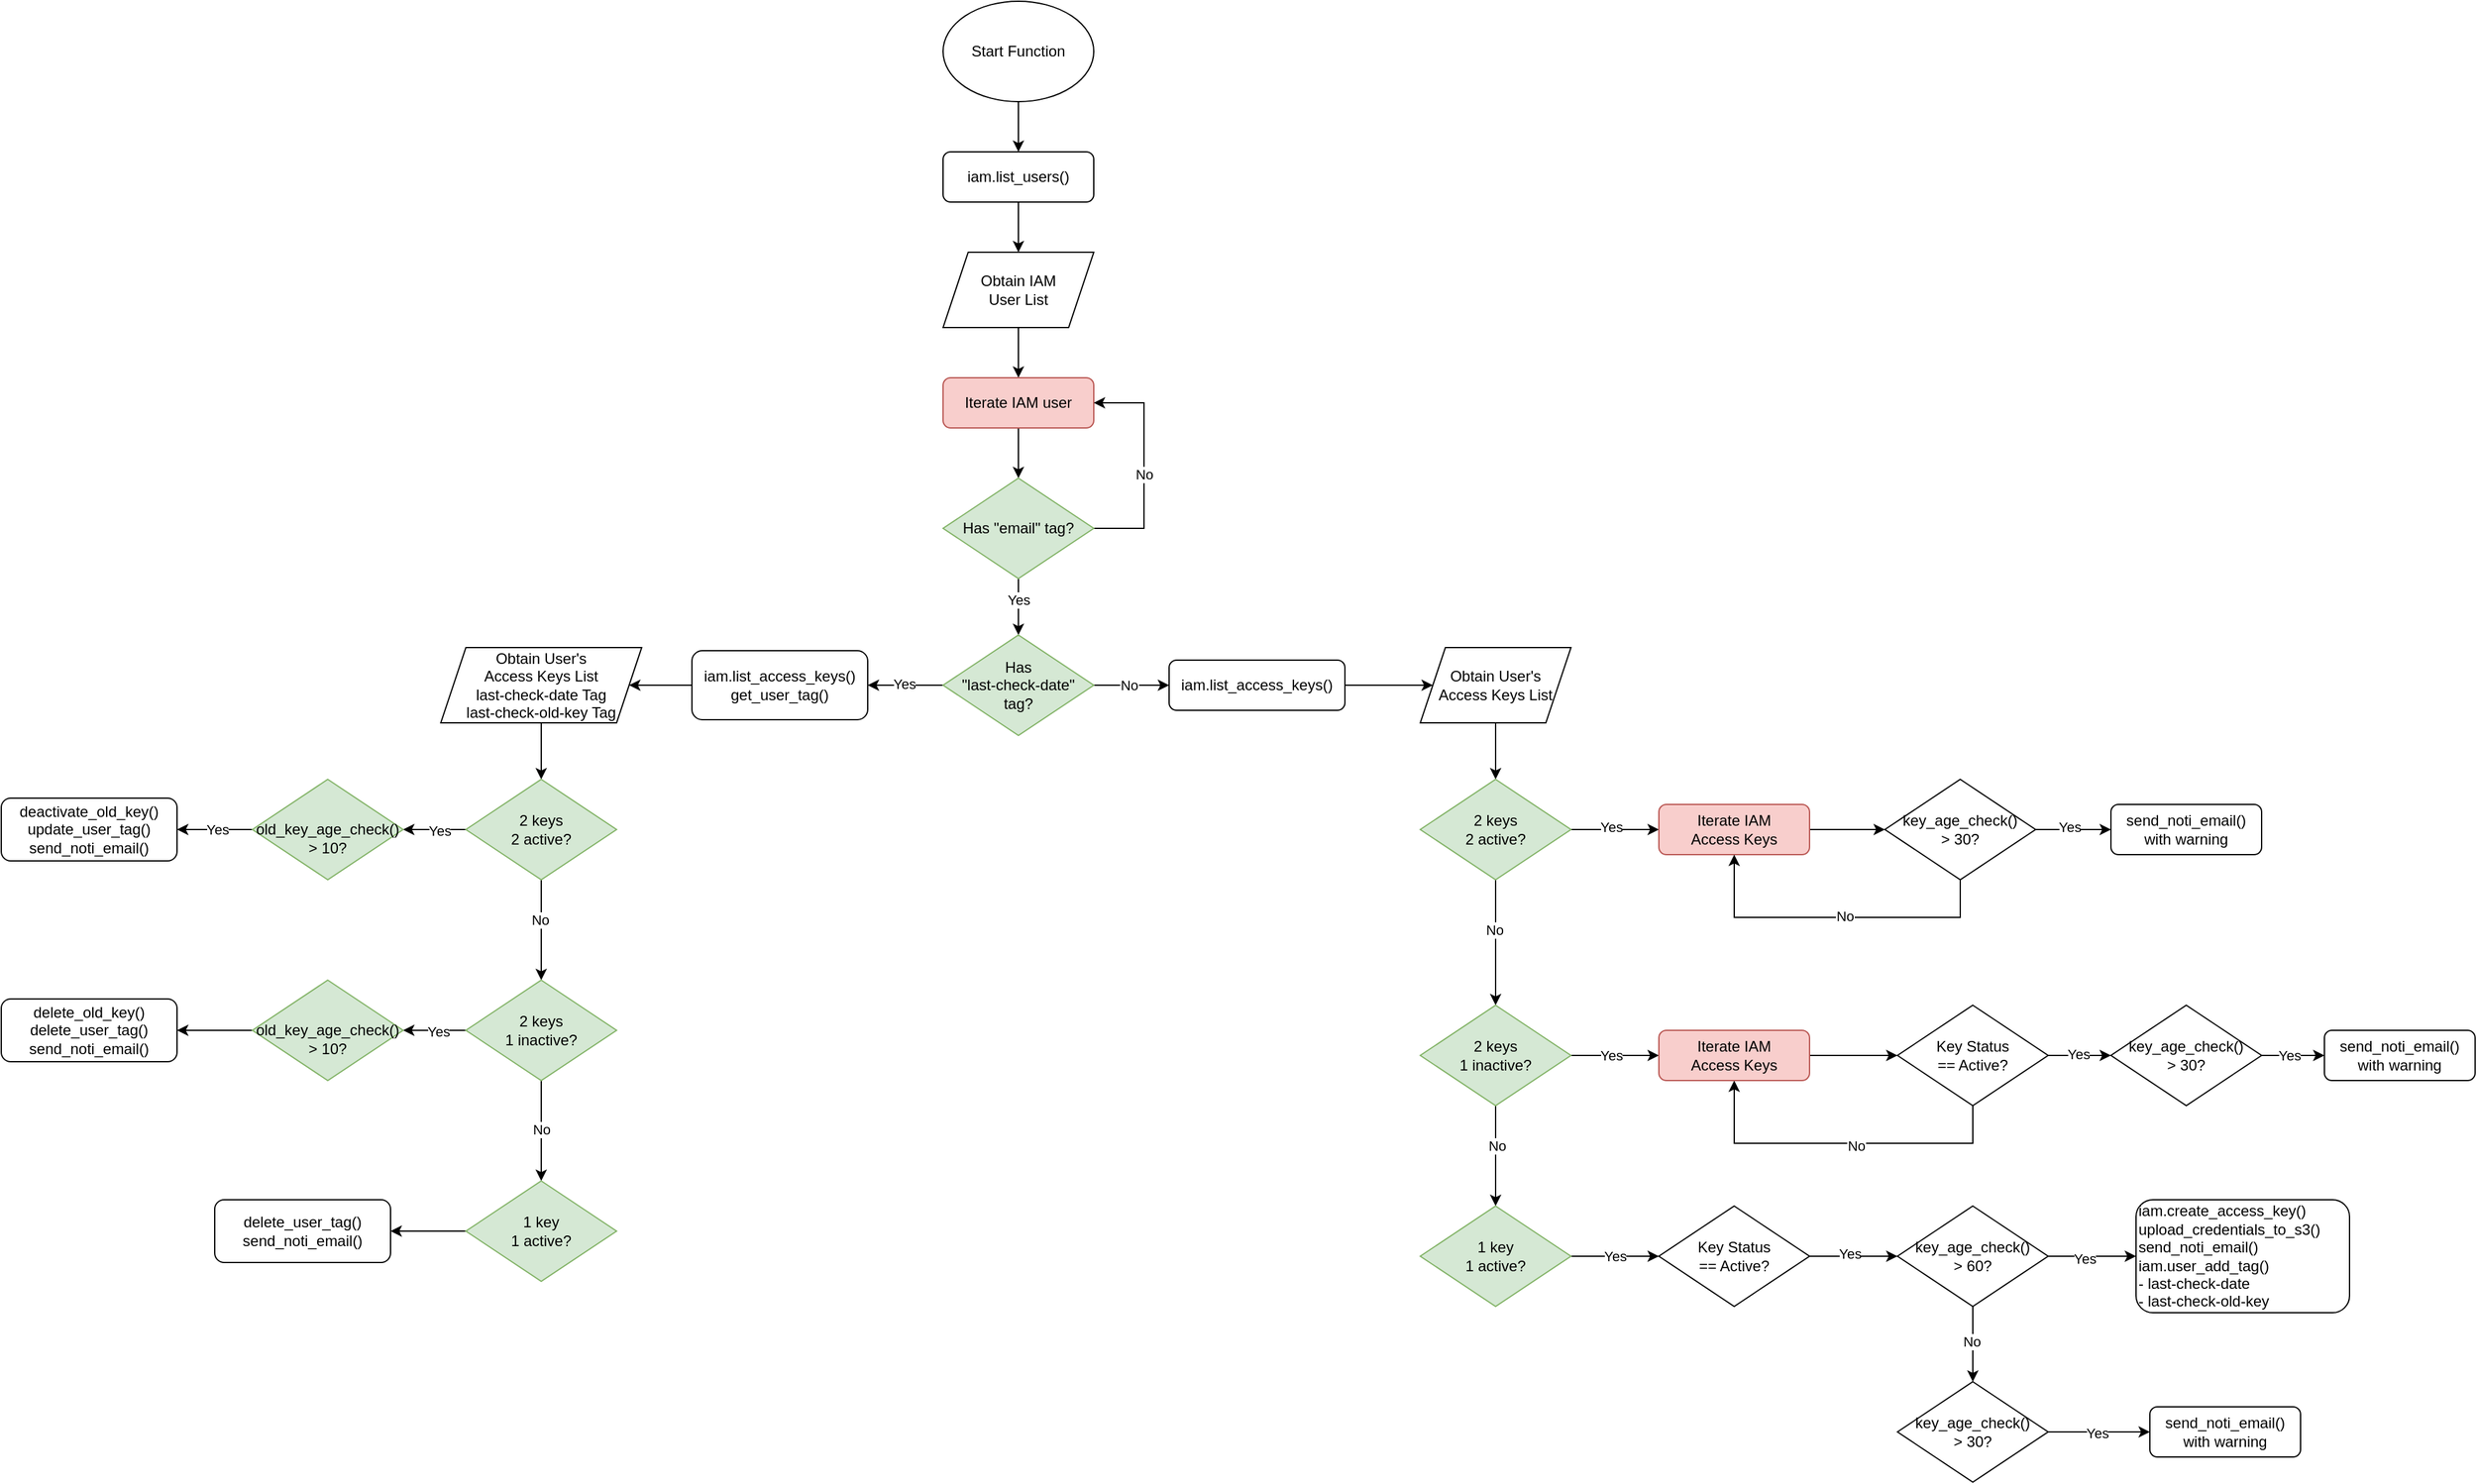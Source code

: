 <mxfile version="13.7.3" type="device"><diagram id="C5RBs43oDa-KdzZeNtuy" name="Page-1"><mxGraphModel dx="1752" dy="735" grid="1" gridSize="10" guides="1" tooltips="1" connect="1" arrows="1" fold="1" page="1" pageScale="1" pageWidth="827" pageHeight="1169" math="0" shadow="0"><root><mxCell id="WIyWlLk6GJQsqaUBKTNV-0"/><mxCell id="WIyWlLk6GJQsqaUBKTNV-1" parent="WIyWlLk6GJQsqaUBKTNV-0"/><mxCell id="tlJE_AFzqLbYEdbfn_41-3" style="edgeStyle=orthogonalEdgeStyle;rounded=0;orthogonalLoop=1;jettySize=auto;html=1;entryX=0.5;entryY=0;entryDx=0;entryDy=0;" edge="1" parent="WIyWlLk6GJQsqaUBKTNV-1" source="tlJE_AFzqLbYEdbfn_41-0" target="tlJE_AFzqLbYEdbfn_41-2"><mxGeometry relative="1" as="geometry"/></mxCell><mxCell id="tlJE_AFzqLbYEdbfn_41-0" value="Start Function" style="ellipse;whiteSpace=wrap;html=1;" vertex="1" parent="WIyWlLk6GJQsqaUBKTNV-1"><mxGeometry x="280" y="80" width="120" height="80" as="geometry"/></mxCell><mxCell id="tlJE_AFzqLbYEdbfn_41-6" style="edgeStyle=orthogonalEdgeStyle;rounded=0;orthogonalLoop=1;jettySize=auto;html=1;entryX=0.5;entryY=0;entryDx=0;entryDy=0;" edge="1" parent="WIyWlLk6GJQsqaUBKTNV-1" source="tlJE_AFzqLbYEdbfn_41-1" target="tlJE_AFzqLbYEdbfn_41-5"><mxGeometry relative="1" as="geometry"/></mxCell><mxCell id="tlJE_AFzqLbYEdbfn_41-1" value="Obtain IAM &lt;br&gt;User List" style="shape=parallelogram;perimeter=parallelogramPerimeter;whiteSpace=wrap;html=1;fixedSize=1;" vertex="1" parent="WIyWlLk6GJQsqaUBKTNV-1"><mxGeometry x="280" y="280" width="120" height="60" as="geometry"/></mxCell><mxCell id="tlJE_AFzqLbYEdbfn_41-4" style="edgeStyle=orthogonalEdgeStyle;rounded=0;orthogonalLoop=1;jettySize=auto;html=1;entryX=0.5;entryY=0;entryDx=0;entryDy=0;" edge="1" parent="WIyWlLk6GJQsqaUBKTNV-1" source="tlJE_AFzqLbYEdbfn_41-2" target="tlJE_AFzqLbYEdbfn_41-1"><mxGeometry relative="1" as="geometry"/></mxCell><mxCell id="tlJE_AFzqLbYEdbfn_41-2" value="iam.list_users()" style="rounded=1;whiteSpace=wrap;html=1;" vertex="1" parent="WIyWlLk6GJQsqaUBKTNV-1"><mxGeometry x="280" y="200" width="120" height="40" as="geometry"/></mxCell><mxCell id="tlJE_AFzqLbYEdbfn_41-8" style="edgeStyle=orthogonalEdgeStyle;rounded=0;orthogonalLoop=1;jettySize=auto;html=1;entryX=0.5;entryY=0;entryDx=0;entryDy=0;" edge="1" parent="WIyWlLk6GJQsqaUBKTNV-1" source="tlJE_AFzqLbYEdbfn_41-5" target="tlJE_AFzqLbYEdbfn_41-7"><mxGeometry relative="1" as="geometry"/></mxCell><mxCell id="tlJE_AFzqLbYEdbfn_41-5" value="Iterate IAM user" style="rounded=1;whiteSpace=wrap;html=1;fillColor=#f8cecc;strokeColor=#b85450;" vertex="1" parent="WIyWlLk6GJQsqaUBKTNV-1"><mxGeometry x="280" y="380" width="120" height="40" as="geometry"/></mxCell><mxCell id="tlJE_AFzqLbYEdbfn_41-10" value="" style="edgeStyle=orthogonalEdgeStyle;rounded=0;orthogonalLoop=1;jettySize=auto;html=1;" edge="1" parent="WIyWlLk6GJQsqaUBKTNV-1" source="tlJE_AFzqLbYEdbfn_41-7" target="tlJE_AFzqLbYEdbfn_41-9"><mxGeometry relative="1" as="geometry"/></mxCell><mxCell id="tlJE_AFzqLbYEdbfn_41-11" value="Yes" style="edgeLabel;html=1;align=center;verticalAlign=middle;resizable=0;points=[];" vertex="1" connectable="0" parent="tlJE_AFzqLbYEdbfn_41-10"><mxGeometry x="-0.275" relative="1" as="geometry"><mxPoint as="offset"/></mxGeometry></mxCell><mxCell id="tlJE_AFzqLbYEdbfn_41-12" style="edgeStyle=orthogonalEdgeStyle;rounded=0;orthogonalLoop=1;jettySize=auto;html=1;entryX=1;entryY=0.5;entryDx=0;entryDy=0;" edge="1" parent="WIyWlLk6GJQsqaUBKTNV-1" source="tlJE_AFzqLbYEdbfn_41-7" target="tlJE_AFzqLbYEdbfn_41-5"><mxGeometry relative="1" as="geometry"><Array as="points"><mxPoint x="440" y="500"/><mxPoint x="440" y="400"/></Array></mxGeometry></mxCell><mxCell id="tlJE_AFzqLbYEdbfn_41-13" value="No" style="edgeLabel;html=1;align=center;verticalAlign=middle;resizable=0;points=[];" vertex="1" connectable="0" parent="tlJE_AFzqLbYEdbfn_41-12"><mxGeometry x="-0.078" relative="1" as="geometry"><mxPoint as="offset"/></mxGeometry></mxCell><mxCell id="tlJE_AFzqLbYEdbfn_41-7" value="Has &quot;email&quot; tag?" style="rhombus;whiteSpace=wrap;html=1;fillColor=#d5e8d4;strokeColor=#82b366;" vertex="1" parent="WIyWlLk6GJQsqaUBKTNV-1"><mxGeometry x="280" y="460" width="120" height="80" as="geometry"/></mxCell><mxCell id="tlJE_AFzqLbYEdbfn_41-21" style="edgeStyle=orthogonalEdgeStyle;rounded=0;orthogonalLoop=1;jettySize=auto;html=1;entryX=0;entryY=0.5;entryDx=0;entryDy=0;" edge="1" parent="WIyWlLk6GJQsqaUBKTNV-1" source="tlJE_AFzqLbYEdbfn_41-9" target="tlJE_AFzqLbYEdbfn_41-20"><mxGeometry relative="1" as="geometry"/></mxCell><mxCell id="tlJE_AFzqLbYEdbfn_41-25" value="No" style="edgeLabel;html=1;align=center;verticalAlign=middle;resizable=0;points=[];" vertex="1" connectable="0" parent="tlJE_AFzqLbYEdbfn_41-21"><mxGeometry x="-0.067" relative="1" as="geometry"><mxPoint as="offset"/></mxGeometry></mxCell><mxCell id="tlJE_AFzqLbYEdbfn_41-74" style="edgeStyle=orthogonalEdgeStyle;rounded=0;orthogonalLoop=1;jettySize=auto;html=1;entryX=1;entryY=0.5;entryDx=0;entryDy=0;" edge="1" parent="WIyWlLk6GJQsqaUBKTNV-1" source="tlJE_AFzqLbYEdbfn_41-9" target="tlJE_AFzqLbYEdbfn_41-73"><mxGeometry relative="1" as="geometry"/></mxCell><mxCell id="tlJE_AFzqLbYEdbfn_41-75" value="Yes" style="edgeLabel;html=1;align=center;verticalAlign=middle;resizable=0;points=[];" vertex="1" connectable="0" parent="tlJE_AFzqLbYEdbfn_41-74"><mxGeometry x="0.033" y="-1" relative="1" as="geometry"><mxPoint as="offset"/></mxGeometry></mxCell><mxCell id="tlJE_AFzqLbYEdbfn_41-9" value="Has&lt;br&gt;&quot;last-check-date&quot;&lt;br&gt;tag?" style="rhombus;whiteSpace=wrap;html=1;fillColor=#d5e8d4;strokeColor=#82b366;" vertex="1" parent="WIyWlLk6GJQsqaUBKTNV-1"><mxGeometry x="280" y="585" width="120" height="80" as="geometry"/></mxCell><mxCell id="tlJE_AFzqLbYEdbfn_41-26" style="edgeStyle=orthogonalEdgeStyle;rounded=0;orthogonalLoop=1;jettySize=auto;html=1;entryX=0.5;entryY=0;entryDx=0;entryDy=0;" edge="1" parent="WIyWlLk6GJQsqaUBKTNV-1" source="tlJE_AFzqLbYEdbfn_41-18" target="tlJE_AFzqLbYEdbfn_41-23"><mxGeometry relative="1" as="geometry"/></mxCell><mxCell id="tlJE_AFzqLbYEdbfn_41-18" value="Obtain User's&lt;br&gt;Access Keys List" style="shape=parallelogram;perimeter=parallelogramPerimeter;whiteSpace=wrap;html=1;fixedSize=1;" vertex="1" parent="WIyWlLk6GJQsqaUBKTNV-1"><mxGeometry x="660" y="595" width="120" height="60" as="geometry"/></mxCell><mxCell id="tlJE_AFzqLbYEdbfn_41-22" style="edgeStyle=orthogonalEdgeStyle;rounded=0;orthogonalLoop=1;jettySize=auto;html=1;" edge="1" parent="WIyWlLk6GJQsqaUBKTNV-1" source="tlJE_AFzqLbYEdbfn_41-20" target="tlJE_AFzqLbYEdbfn_41-18"><mxGeometry relative="1" as="geometry"/></mxCell><mxCell id="tlJE_AFzqLbYEdbfn_41-20" value="iam.list_access_keys()" style="rounded=1;whiteSpace=wrap;html=1;" vertex="1" parent="WIyWlLk6GJQsqaUBKTNV-1"><mxGeometry x="460" y="605" width="140" height="40" as="geometry"/></mxCell><mxCell id="tlJE_AFzqLbYEdbfn_41-28" value="" style="edgeStyle=orthogonalEdgeStyle;rounded=0;orthogonalLoop=1;jettySize=auto;html=1;" edge="1" parent="WIyWlLk6GJQsqaUBKTNV-1" source="tlJE_AFzqLbYEdbfn_41-23" target="tlJE_AFzqLbYEdbfn_41-27"><mxGeometry relative="1" as="geometry"/></mxCell><mxCell id="tlJE_AFzqLbYEdbfn_41-29" value="No" style="edgeLabel;html=1;align=center;verticalAlign=middle;resizable=0;points=[];" vertex="1" connectable="0" parent="tlJE_AFzqLbYEdbfn_41-28"><mxGeometry x="-0.2" y="-1" relative="1" as="geometry"><mxPoint as="offset"/></mxGeometry></mxCell><mxCell id="tlJE_AFzqLbYEdbfn_41-31" value="" style="edgeStyle=orthogonalEdgeStyle;rounded=0;orthogonalLoop=1;jettySize=auto;html=1;" edge="1" parent="WIyWlLk6GJQsqaUBKTNV-1" source="tlJE_AFzqLbYEdbfn_41-23" target="tlJE_AFzqLbYEdbfn_41-30"><mxGeometry relative="1" as="geometry"><Array as="points"><mxPoint x="840" y="740"/><mxPoint x="840" y="740"/></Array></mxGeometry></mxCell><mxCell id="tlJE_AFzqLbYEdbfn_41-32" value="Yes" style="edgeLabel;html=1;align=center;verticalAlign=middle;resizable=0;points=[];" vertex="1" connectable="0" parent="tlJE_AFzqLbYEdbfn_41-31"><mxGeometry x="0.714" y="28" relative="1" as="geometry"><mxPoint x="-28" y="26" as="offset"/></mxGeometry></mxCell><mxCell id="tlJE_AFzqLbYEdbfn_41-23" value="2 keys&lt;br&gt;2 active?" style="rhombus;whiteSpace=wrap;html=1;fillColor=#d5e8d4;strokeColor=#82b366;" vertex="1" parent="WIyWlLk6GJQsqaUBKTNV-1"><mxGeometry x="660" y="700" width="120" height="80" as="geometry"/></mxCell><mxCell id="tlJE_AFzqLbYEdbfn_41-44" style="edgeStyle=orthogonalEdgeStyle;rounded=0;orthogonalLoop=1;jettySize=auto;html=1;entryX=0;entryY=0.5;entryDx=0;entryDy=0;" edge="1" parent="WIyWlLk6GJQsqaUBKTNV-1" source="tlJE_AFzqLbYEdbfn_41-27" target="tlJE_AFzqLbYEdbfn_41-43"><mxGeometry relative="1" as="geometry"/></mxCell><mxCell id="tlJE_AFzqLbYEdbfn_41-46" value="Yes" style="edgeLabel;html=1;align=center;verticalAlign=middle;resizable=0;points=[];" vertex="1" connectable="0" parent="tlJE_AFzqLbYEdbfn_41-44"><mxGeometry x="-0.086" relative="1" as="geometry"><mxPoint as="offset"/></mxGeometry></mxCell><mxCell id="tlJE_AFzqLbYEdbfn_41-56" value="" style="edgeStyle=orthogonalEdgeStyle;rounded=0;orthogonalLoop=1;jettySize=auto;html=1;" edge="1" parent="WIyWlLk6GJQsqaUBKTNV-1" source="tlJE_AFzqLbYEdbfn_41-27" target="tlJE_AFzqLbYEdbfn_41-55"><mxGeometry relative="1" as="geometry"/></mxCell><mxCell id="tlJE_AFzqLbYEdbfn_41-72" value="No" style="edgeLabel;html=1;align=center;verticalAlign=middle;resizable=0;points=[];" vertex="1" connectable="0" parent="tlJE_AFzqLbYEdbfn_41-56"><mxGeometry x="-0.2" y="1" relative="1" as="geometry"><mxPoint as="offset"/></mxGeometry></mxCell><mxCell id="tlJE_AFzqLbYEdbfn_41-27" value="2 keys&lt;br&gt;1 inactive?" style="rhombus;whiteSpace=wrap;html=1;fillColor=#d5e8d4;strokeColor=#82b366;" vertex="1" parent="WIyWlLk6GJQsqaUBKTNV-1"><mxGeometry x="660" y="880" width="120" height="80" as="geometry"/></mxCell><mxCell id="tlJE_AFzqLbYEdbfn_41-34" value="" style="edgeStyle=orthogonalEdgeStyle;rounded=0;orthogonalLoop=1;jettySize=auto;html=1;entryX=0;entryY=0.5;entryDx=0;entryDy=0;" edge="1" parent="WIyWlLk6GJQsqaUBKTNV-1" source="tlJE_AFzqLbYEdbfn_41-30" target="tlJE_AFzqLbYEdbfn_41-35"><mxGeometry relative="1" as="geometry"><mxPoint x="1030" y="740" as="targetPoint"/></mxGeometry></mxCell><mxCell id="tlJE_AFzqLbYEdbfn_41-30" value="Iterate IAM &lt;br&gt;Access Keys" style="rounded=1;whiteSpace=wrap;html=1;fillColor=#f8cecc;strokeColor=#b85450;" vertex="1" parent="WIyWlLk6GJQsqaUBKTNV-1"><mxGeometry x="850" y="720" width="120" height="40" as="geometry"/></mxCell><mxCell id="tlJE_AFzqLbYEdbfn_41-37" style="edgeStyle=orthogonalEdgeStyle;rounded=0;orthogonalLoop=1;jettySize=auto;html=1;entryX=0;entryY=0.5;entryDx=0;entryDy=0;" edge="1" parent="WIyWlLk6GJQsqaUBKTNV-1" source="tlJE_AFzqLbYEdbfn_41-35" target="tlJE_AFzqLbYEdbfn_41-36"><mxGeometry relative="1" as="geometry"/></mxCell><mxCell id="tlJE_AFzqLbYEdbfn_41-39" value="Yes" style="edgeLabel;html=1;align=center;verticalAlign=middle;resizable=0;points=[];" vertex="1" connectable="0" parent="tlJE_AFzqLbYEdbfn_41-37"><mxGeometry x="-0.1" y="2" relative="1" as="geometry"><mxPoint as="offset"/></mxGeometry></mxCell><mxCell id="tlJE_AFzqLbYEdbfn_41-40" style="edgeStyle=orthogonalEdgeStyle;rounded=0;orthogonalLoop=1;jettySize=auto;html=1;entryX=0.5;entryY=1;entryDx=0;entryDy=0;" edge="1" parent="WIyWlLk6GJQsqaUBKTNV-1" source="tlJE_AFzqLbYEdbfn_41-35" target="tlJE_AFzqLbYEdbfn_41-30"><mxGeometry relative="1" as="geometry"><Array as="points"><mxPoint x="1090" y="810"/><mxPoint x="910" y="810"/></Array></mxGeometry></mxCell><mxCell id="tlJE_AFzqLbYEdbfn_41-41" value="No" style="edgeLabel;html=1;align=center;verticalAlign=middle;resizable=0;points=[];" vertex="1" connectable="0" parent="tlJE_AFzqLbYEdbfn_41-40"><mxGeometry x="-0.061" y="-1" relative="1" as="geometry"><mxPoint as="offset"/></mxGeometry></mxCell><mxCell id="tlJE_AFzqLbYEdbfn_41-35" value="key_age_check()&lt;br&gt;&amp;gt; 30?" style="rhombus;whiteSpace=wrap;html=1;" vertex="1" parent="WIyWlLk6GJQsqaUBKTNV-1"><mxGeometry x="1030" y="700" width="120" height="80" as="geometry"/></mxCell><mxCell id="tlJE_AFzqLbYEdbfn_41-36" value="send_noti_email()&lt;br&gt;with warning" style="rounded=1;whiteSpace=wrap;html=1;" vertex="1" parent="WIyWlLk6GJQsqaUBKTNV-1"><mxGeometry x="1210" y="720" width="120" height="40" as="geometry"/></mxCell><mxCell id="tlJE_AFzqLbYEdbfn_41-48" value="" style="edgeStyle=orthogonalEdgeStyle;rounded=0;orthogonalLoop=1;jettySize=auto;html=1;" edge="1" parent="WIyWlLk6GJQsqaUBKTNV-1" source="tlJE_AFzqLbYEdbfn_41-42" target="tlJE_AFzqLbYEdbfn_41-47"><mxGeometry relative="1" as="geometry"/></mxCell><mxCell id="tlJE_AFzqLbYEdbfn_41-51" value="Yes" style="edgeLabel;html=1;align=center;verticalAlign=middle;resizable=0;points=[];" vertex="1" connectable="0" parent="tlJE_AFzqLbYEdbfn_41-48"><mxGeometry x="-0.04" y="1" relative="1" as="geometry"><mxPoint as="offset"/></mxGeometry></mxCell><mxCell id="tlJE_AFzqLbYEdbfn_41-49" style="edgeStyle=orthogonalEdgeStyle;rounded=0;orthogonalLoop=1;jettySize=auto;html=1;entryX=0.5;entryY=1;entryDx=0;entryDy=0;" edge="1" parent="WIyWlLk6GJQsqaUBKTNV-1" source="tlJE_AFzqLbYEdbfn_41-42" target="tlJE_AFzqLbYEdbfn_41-43"><mxGeometry relative="1" as="geometry"><Array as="points"><mxPoint x="1100" y="990"/><mxPoint x="910" y="990"/></Array></mxGeometry></mxCell><mxCell id="tlJE_AFzqLbYEdbfn_41-50" value="No" style="edgeLabel;html=1;align=center;verticalAlign=middle;resizable=0;points=[];" vertex="1" connectable="0" parent="tlJE_AFzqLbYEdbfn_41-49"><mxGeometry x="-0.089" y="2" relative="1" as="geometry"><mxPoint as="offset"/></mxGeometry></mxCell><mxCell id="tlJE_AFzqLbYEdbfn_41-42" value="Key Status&lt;br&gt;== Active?" style="rhombus;whiteSpace=wrap;html=1;" vertex="1" parent="WIyWlLk6GJQsqaUBKTNV-1"><mxGeometry x="1040" y="880" width="120" height="80" as="geometry"/></mxCell><mxCell id="tlJE_AFzqLbYEdbfn_41-45" style="edgeStyle=orthogonalEdgeStyle;rounded=0;orthogonalLoop=1;jettySize=auto;html=1;" edge="1" parent="WIyWlLk6GJQsqaUBKTNV-1" source="tlJE_AFzqLbYEdbfn_41-43" target="tlJE_AFzqLbYEdbfn_41-42"><mxGeometry relative="1" as="geometry"/></mxCell><mxCell id="tlJE_AFzqLbYEdbfn_41-43" value="Iterate IAM &lt;br&gt;Access Keys" style="rounded=1;whiteSpace=wrap;html=1;fillColor=#f8cecc;strokeColor=#b85450;" vertex="1" parent="WIyWlLk6GJQsqaUBKTNV-1"><mxGeometry x="850" y="900" width="120" height="40" as="geometry"/></mxCell><mxCell id="tlJE_AFzqLbYEdbfn_41-53" style="edgeStyle=orthogonalEdgeStyle;rounded=0;orthogonalLoop=1;jettySize=auto;html=1;entryX=0;entryY=0.5;entryDx=0;entryDy=0;" edge="1" parent="WIyWlLk6GJQsqaUBKTNV-1" source="tlJE_AFzqLbYEdbfn_41-47" target="tlJE_AFzqLbYEdbfn_41-52"><mxGeometry relative="1" as="geometry"/></mxCell><mxCell id="tlJE_AFzqLbYEdbfn_41-54" value="Yes" style="edgeLabel;html=1;align=center;verticalAlign=middle;resizable=0;points=[];" vertex="1" connectable="0" parent="tlJE_AFzqLbYEdbfn_41-53"><mxGeometry x="-0.12" relative="1" as="geometry"><mxPoint as="offset"/></mxGeometry></mxCell><mxCell id="tlJE_AFzqLbYEdbfn_41-47" value="key_age_check()&lt;br&gt;&amp;gt; 30?" style="rhombus;whiteSpace=wrap;html=1;" vertex="1" parent="WIyWlLk6GJQsqaUBKTNV-1"><mxGeometry x="1210" y="880" width="120" height="80" as="geometry"/></mxCell><mxCell id="tlJE_AFzqLbYEdbfn_41-52" value="send_noti_email()&lt;br&gt;with warning" style="rounded=1;whiteSpace=wrap;html=1;" vertex="1" parent="WIyWlLk6GJQsqaUBKTNV-1"><mxGeometry x="1380" y="900" width="120" height="40" as="geometry"/></mxCell><mxCell id="tlJE_AFzqLbYEdbfn_41-58" style="edgeStyle=orthogonalEdgeStyle;rounded=0;orthogonalLoop=1;jettySize=auto;html=1;entryX=0;entryY=0.5;entryDx=0;entryDy=0;" edge="1" parent="WIyWlLk6GJQsqaUBKTNV-1" source="tlJE_AFzqLbYEdbfn_41-55" target="tlJE_AFzqLbYEdbfn_41-57"><mxGeometry relative="1" as="geometry"/></mxCell><mxCell id="tlJE_AFzqLbYEdbfn_41-59" value="Yes" style="edgeLabel;html=1;align=center;verticalAlign=middle;resizable=0;points=[];" vertex="1" connectable="0" parent="tlJE_AFzqLbYEdbfn_41-58"><mxGeometry relative="1" as="geometry"><mxPoint as="offset"/></mxGeometry></mxCell><mxCell id="tlJE_AFzqLbYEdbfn_41-55" value="1 key&lt;br&gt;1 active?" style="rhombus;whiteSpace=wrap;html=1;fillColor=#d5e8d4;strokeColor=#82b366;" vertex="1" parent="WIyWlLk6GJQsqaUBKTNV-1"><mxGeometry x="660" y="1040" width="120" height="80" as="geometry"/></mxCell><mxCell id="tlJE_AFzqLbYEdbfn_41-61" style="edgeStyle=orthogonalEdgeStyle;rounded=0;orthogonalLoop=1;jettySize=auto;html=1;" edge="1" parent="WIyWlLk6GJQsqaUBKTNV-1" source="tlJE_AFzqLbYEdbfn_41-57" target="tlJE_AFzqLbYEdbfn_41-60"><mxGeometry relative="1" as="geometry"/></mxCell><mxCell id="tlJE_AFzqLbYEdbfn_41-62" value="Yes" style="edgeLabel;html=1;align=center;verticalAlign=middle;resizable=0;points=[];" vertex="1" connectable="0" parent="tlJE_AFzqLbYEdbfn_41-61"><mxGeometry x="-0.086" y="2" relative="1" as="geometry"><mxPoint as="offset"/></mxGeometry></mxCell><mxCell id="tlJE_AFzqLbYEdbfn_41-57" value="Key Status&lt;br&gt;== Active?" style="rhombus;whiteSpace=wrap;html=1;" vertex="1" parent="WIyWlLk6GJQsqaUBKTNV-1"><mxGeometry x="850" y="1040" width="120" height="80" as="geometry"/></mxCell><mxCell id="tlJE_AFzqLbYEdbfn_41-64" style="edgeStyle=orthogonalEdgeStyle;rounded=0;orthogonalLoop=1;jettySize=auto;html=1;entryX=0.5;entryY=0;entryDx=0;entryDy=0;" edge="1" parent="WIyWlLk6GJQsqaUBKTNV-1" source="tlJE_AFzqLbYEdbfn_41-60" target="tlJE_AFzqLbYEdbfn_41-63"><mxGeometry relative="1" as="geometry"/></mxCell><mxCell id="tlJE_AFzqLbYEdbfn_41-65" value="No" style="edgeLabel;html=1;align=center;verticalAlign=middle;resizable=0;points=[];" vertex="1" connectable="0" parent="tlJE_AFzqLbYEdbfn_41-64"><mxGeometry x="-0.067" y="-1" relative="1" as="geometry"><mxPoint as="offset"/></mxGeometry></mxCell><mxCell id="tlJE_AFzqLbYEdbfn_41-67" style="edgeStyle=orthogonalEdgeStyle;rounded=0;orthogonalLoop=1;jettySize=auto;html=1;entryX=0;entryY=0.5;entryDx=0;entryDy=0;" edge="1" parent="WIyWlLk6GJQsqaUBKTNV-1" source="tlJE_AFzqLbYEdbfn_41-60" target="tlJE_AFzqLbYEdbfn_41-66"><mxGeometry relative="1" as="geometry"/></mxCell><mxCell id="tlJE_AFzqLbYEdbfn_41-71" value="Yes" style="edgeLabel;html=1;align=center;verticalAlign=middle;resizable=0;points=[];" vertex="1" connectable="0" parent="tlJE_AFzqLbYEdbfn_41-67"><mxGeometry x="-0.171" y="-2" relative="1" as="geometry"><mxPoint as="offset"/></mxGeometry></mxCell><mxCell id="tlJE_AFzqLbYEdbfn_41-60" value="key_age_check()&lt;br&gt;&amp;gt; 60?" style="rhombus;whiteSpace=wrap;html=1;" vertex="1" parent="WIyWlLk6GJQsqaUBKTNV-1"><mxGeometry x="1040" y="1040" width="120" height="80" as="geometry"/></mxCell><mxCell id="tlJE_AFzqLbYEdbfn_41-69" style="edgeStyle=orthogonalEdgeStyle;rounded=0;orthogonalLoop=1;jettySize=auto;html=1;entryX=0;entryY=0.5;entryDx=0;entryDy=0;" edge="1" parent="WIyWlLk6GJQsqaUBKTNV-1" source="tlJE_AFzqLbYEdbfn_41-63" target="tlJE_AFzqLbYEdbfn_41-68"><mxGeometry relative="1" as="geometry"/></mxCell><mxCell id="tlJE_AFzqLbYEdbfn_41-70" value="Yes" style="edgeLabel;html=1;align=center;verticalAlign=middle;resizable=0;points=[];" vertex="1" connectable="0" parent="tlJE_AFzqLbYEdbfn_41-69"><mxGeometry x="-0.037" y="-1" relative="1" as="geometry"><mxPoint as="offset"/></mxGeometry></mxCell><mxCell id="tlJE_AFzqLbYEdbfn_41-63" value="key_age_check()&lt;br&gt;&amp;gt; 30?" style="rhombus;whiteSpace=wrap;html=1;" vertex="1" parent="WIyWlLk6GJQsqaUBKTNV-1"><mxGeometry x="1040" y="1180" width="120" height="80" as="geometry"/></mxCell><mxCell id="tlJE_AFzqLbYEdbfn_41-66" value="&lt;div&gt;iam.create_access_key()&lt;/div&gt;&lt;div&gt;upload_credentials_to_s3()&lt;/div&gt;send_noti_email()&lt;br&gt;iam.user_add_tag()&lt;br&gt;- last-check-date&lt;br&gt;- last-check-old-key" style="rounded=1;whiteSpace=wrap;html=1;align=left;" vertex="1" parent="WIyWlLk6GJQsqaUBKTNV-1"><mxGeometry x="1230" y="1035" width="170" height="90" as="geometry"/></mxCell><mxCell id="tlJE_AFzqLbYEdbfn_41-68" value="send_noti_email()&lt;br&gt;with warning" style="rounded=1;whiteSpace=wrap;html=1;" vertex="1" parent="WIyWlLk6GJQsqaUBKTNV-1"><mxGeometry x="1241" y="1200" width="120" height="40" as="geometry"/></mxCell><mxCell id="tlJE_AFzqLbYEdbfn_41-77" style="edgeStyle=orthogonalEdgeStyle;rounded=0;orthogonalLoop=1;jettySize=auto;html=1;entryX=1;entryY=0.5;entryDx=0;entryDy=0;" edge="1" parent="WIyWlLk6GJQsqaUBKTNV-1" source="tlJE_AFzqLbYEdbfn_41-73" target="tlJE_AFzqLbYEdbfn_41-76"><mxGeometry relative="1" as="geometry"/></mxCell><mxCell id="tlJE_AFzqLbYEdbfn_41-73" value="iam.list_access_keys()&lt;br&gt;get_user_tag()" style="rounded=1;whiteSpace=wrap;html=1;" vertex="1" parent="WIyWlLk6GJQsqaUBKTNV-1"><mxGeometry x="80" y="597.5" width="140" height="55" as="geometry"/></mxCell><mxCell id="tlJE_AFzqLbYEdbfn_41-79" style="edgeStyle=orthogonalEdgeStyle;rounded=0;orthogonalLoop=1;jettySize=auto;html=1;entryX=0.5;entryY=0;entryDx=0;entryDy=0;" edge="1" parent="WIyWlLk6GJQsqaUBKTNV-1" source="tlJE_AFzqLbYEdbfn_41-76" target="tlJE_AFzqLbYEdbfn_41-78"><mxGeometry relative="1" as="geometry"/></mxCell><mxCell id="tlJE_AFzqLbYEdbfn_41-76" value="Obtain User's&lt;br&gt;Access Keys List&lt;br&gt;last-check-date Tag&lt;br&gt;last-check-old-key Tag" style="shape=parallelogram;perimeter=parallelogramPerimeter;whiteSpace=wrap;html=1;fixedSize=1;" vertex="1" parent="WIyWlLk6GJQsqaUBKTNV-1"><mxGeometry x="-120" y="595" width="160" height="60" as="geometry"/></mxCell><mxCell id="tlJE_AFzqLbYEdbfn_41-85" value="" style="edgeStyle=orthogonalEdgeStyle;rounded=0;orthogonalLoop=1;jettySize=auto;html=1;" edge="1" parent="WIyWlLk6GJQsqaUBKTNV-1" source="tlJE_AFzqLbYEdbfn_41-78" target="tlJE_AFzqLbYEdbfn_41-84"><mxGeometry relative="1" as="geometry"/></mxCell><mxCell id="tlJE_AFzqLbYEdbfn_41-89" value="Yes" style="edgeLabel;html=1;align=center;verticalAlign=middle;resizable=0;points=[];" vertex="1" connectable="0" parent="tlJE_AFzqLbYEdbfn_41-85"><mxGeometry x="-0.143" y="1" relative="1" as="geometry"><mxPoint as="offset"/></mxGeometry></mxCell><mxCell id="tlJE_AFzqLbYEdbfn_41-88" value="" style="edgeStyle=orthogonalEdgeStyle;rounded=0;orthogonalLoop=1;jettySize=auto;html=1;" edge="1" parent="WIyWlLk6GJQsqaUBKTNV-1" source="tlJE_AFzqLbYEdbfn_41-78" target="tlJE_AFzqLbYEdbfn_41-87"><mxGeometry relative="1" as="geometry"/></mxCell><mxCell id="tlJE_AFzqLbYEdbfn_41-91" value="No" style="edgeLabel;html=1;align=center;verticalAlign=middle;resizable=0;points=[];" vertex="1" connectable="0" parent="tlJE_AFzqLbYEdbfn_41-88"><mxGeometry x="-0.199" y="-1" relative="1" as="geometry"><mxPoint as="offset"/></mxGeometry></mxCell><mxCell id="tlJE_AFzqLbYEdbfn_41-78" value="2 keys&lt;br&gt;2 active?" style="rhombus;whiteSpace=wrap;html=1;fillColor=#d5e8d4;strokeColor=#82b366;" vertex="1" parent="WIyWlLk6GJQsqaUBKTNV-1"><mxGeometry x="-100" y="700" width="120" height="80" as="geometry"/></mxCell><mxCell id="tlJE_AFzqLbYEdbfn_41-80" value="deactivate_old_key()&lt;br&gt;update_user_tag()&lt;br&gt;send_noti_email()" style="rounded=1;whiteSpace=wrap;html=1;" vertex="1" parent="WIyWlLk6GJQsqaUBKTNV-1"><mxGeometry x="-470" y="715" width="140" height="50" as="geometry"/></mxCell><mxCell id="tlJE_AFzqLbYEdbfn_41-86" style="edgeStyle=orthogonalEdgeStyle;rounded=0;orthogonalLoop=1;jettySize=auto;html=1;entryX=1;entryY=0.5;entryDx=0;entryDy=0;" edge="1" parent="WIyWlLk6GJQsqaUBKTNV-1" source="tlJE_AFzqLbYEdbfn_41-84" target="tlJE_AFzqLbYEdbfn_41-80"><mxGeometry relative="1" as="geometry"/></mxCell><mxCell id="tlJE_AFzqLbYEdbfn_41-90" value="Yes" style="edgeLabel;html=1;align=center;verticalAlign=middle;resizable=0;points=[];" vertex="1" connectable="0" parent="tlJE_AFzqLbYEdbfn_41-86"><mxGeometry x="-0.071" relative="1" as="geometry"><mxPoint as="offset"/></mxGeometry></mxCell><mxCell id="tlJE_AFzqLbYEdbfn_41-84" value="&lt;br&gt;old_key_age_check()&lt;br&gt;&amp;gt; 10?" style="rhombus;whiteSpace=wrap;html=1;fillColor=#d5e8d4;strokeColor=#82b366;" vertex="1" parent="WIyWlLk6GJQsqaUBKTNV-1"><mxGeometry x="-270" y="700" width="120" height="80" as="geometry"/></mxCell><mxCell id="tlJE_AFzqLbYEdbfn_41-93" value="" style="edgeStyle=orthogonalEdgeStyle;rounded=0;orthogonalLoop=1;jettySize=auto;html=1;" edge="1" parent="WIyWlLk6GJQsqaUBKTNV-1" source="tlJE_AFzqLbYEdbfn_41-87" target="tlJE_AFzqLbYEdbfn_41-92"><mxGeometry relative="1" as="geometry"/></mxCell><mxCell id="tlJE_AFzqLbYEdbfn_41-94" value="Yes" style="edgeLabel;html=1;align=center;verticalAlign=middle;resizable=0;points=[];" vertex="1" connectable="0" parent="tlJE_AFzqLbYEdbfn_41-93"><mxGeometry x="-0.097" y="1" relative="1" as="geometry"><mxPoint as="offset"/></mxGeometry></mxCell><mxCell id="tlJE_AFzqLbYEdbfn_41-98" value="" style="edgeStyle=orthogonalEdgeStyle;rounded=0;orthogonalLoop=1;jettySize=auto;html=1;" edge="1" parent="WIyWlLk6GJQsqaUBKTNV-1" source="tlJE_AFzqLbYEdbfn_41-87" target="tlJE_AFzqLbYEdbfn_41-97"><mxGeometry relative="1" as="geometry"/></mxCell><mxCell id="tlJE_AFzqLbYEdbfn_41-99" value="No" style="edgeLabel;html=1;align=center;verticalAlign=middle;resizable=0;points=[];" vertex="1" connectable="0" parent="tlJE_AFzqLbYEdbfn_41-98"><mxGeometry x="-0.022" relative="1" as="geometry"><mxPoint as="offset"/></mxGeometry></mxCell><mxCell id="tlJE_AFzqLbYEdbfn_41-87" value="2 keys&lt;br&gt;1 inactive?" style="rhombus;whiteSpace=wrap;html=1;fillColor=#d5e8d4;strokeColor=#82b366;" vertex="1" parent="WIyWlLk6GJQsqaUBKTNV-1"><mxGeometry x="-100" y="860" width="120" height="80" as="geometry"/></mxCell><mxCell id="tlJE_AFzqLbYEdbfn_41-96" style="edgeStyle=orthogonalEdgeStyle;rounded=0;orthogonalLoop=1;jettySize=auto;html=1;entryX=1;entryY=0.5;entryDx=0;entryDy=0;" edge="1" parent="WIyWlLk6GJQsqaUBKTNV-1" source="tlJE_AFzqLbYEdbfn_41-92" target="tlJE_AFzqLbYEdbfn_41-95"><mxGeometry relative="1" as="geometry"/></mxCell><mxCell id="tlJE_AFzqLbYEdbfn_41-92" value="&lt;br&gt;old_key_age_check()&lt;br&gt;&amp;gt; 10?" style="rhombus;whiteSpace=wrap;html=1;fillColor=#d5e8d4;strokeColor=#82b366;" vertex="1" parent="WIyWlLk6GJQsqaUBKTNV-1"><mxGeometry x="-270" y="860" width="120" height="80" as="geometry"/></mxCell><mxCell id="tlJE_AFzqLbYEdbfn_41-95" value="delete_old_key()&lt;br&gt;delete_user_tag()&lt;br&gt;send_noti_email()" style="rounded=1;whiteSpace=wrap;html=1;" vertex="1" parent="WIyWlLk6GJQsqaUBKTNV-1"><mxGeometry x="-470" y="875" width="140" height="50" as="geometry"/></mxCell><mxCell id="tlJE_AFzqLbYEdbfn_41-101" style="edgeStyle=orthogonalEdgeStyle;rounded=0;orthogonalLoop=1;jettySize=auto;html=1;entryX=1;entryY=0.5;entryDx=0;entryDy=0;" edge="1" parent="WIyWlLk6GJQsqaUBKTNV-1" source="tlJE_AFzqLbYEdbfn_41-97" target="tlJE_AFzqLbYEdbfn_41-100"><mxGeometry relative="1" as="geometry"/></mxCell><mxCell id="tlJE_AFzqLbYEdbfn_41-97" value="1 key&lt;br&gt;1 active?" style="rhombus;whiteSpace=wrap;html=1;fillColor=#d5e8d4;strokeColor=#82b366;" vertex="1" parent="WIyWlLk6GJQsqaUBKTNV-1"><mxGeometry x="-100" y="1020" width="120" height="80" as="geometry"/></mxCell><mxCell id="tlJE_AFzqLbYEdbfn_41-100" value="delete_user_tag()&lt;br&gt;send_noti_email()" style="rounded=1;whiteSpace=wrap;html=1;" vertex="1" parent="WIyWlLk6GJQsqaUBKTNV-1"><mxGeometry x="-300" y="1035" width="140" height="50" as="geometry"/></mxCell></root></mxGraphModel></diagram></mxfile>